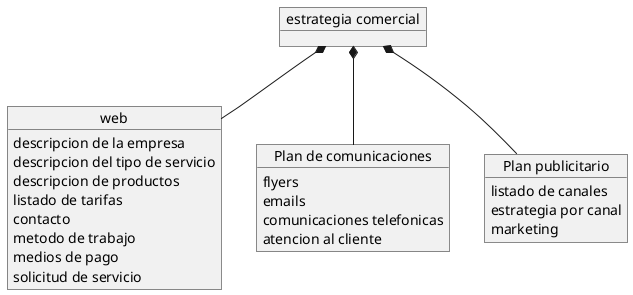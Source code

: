 @startuml

object "estrategia comercial" as ec 


object web {
	descripcion de la empresa
    descripcion del tipo de servicio
    descripcion de productos
	listado de tarifas
    contacto
    metodo de trabajo
    medios de pago
    solicitud de servicio
}


object "Plan de comunicaciones" as pc {
	flyers
    emails
    comunicaciones telefonicas
    atencion al cliente
}

object "Plan publicitario" as pp {
	listado de canales
    estrategia por canal
    marketing
}






ec *-- web
ec *-- pc
ec *-- pp






@enduml